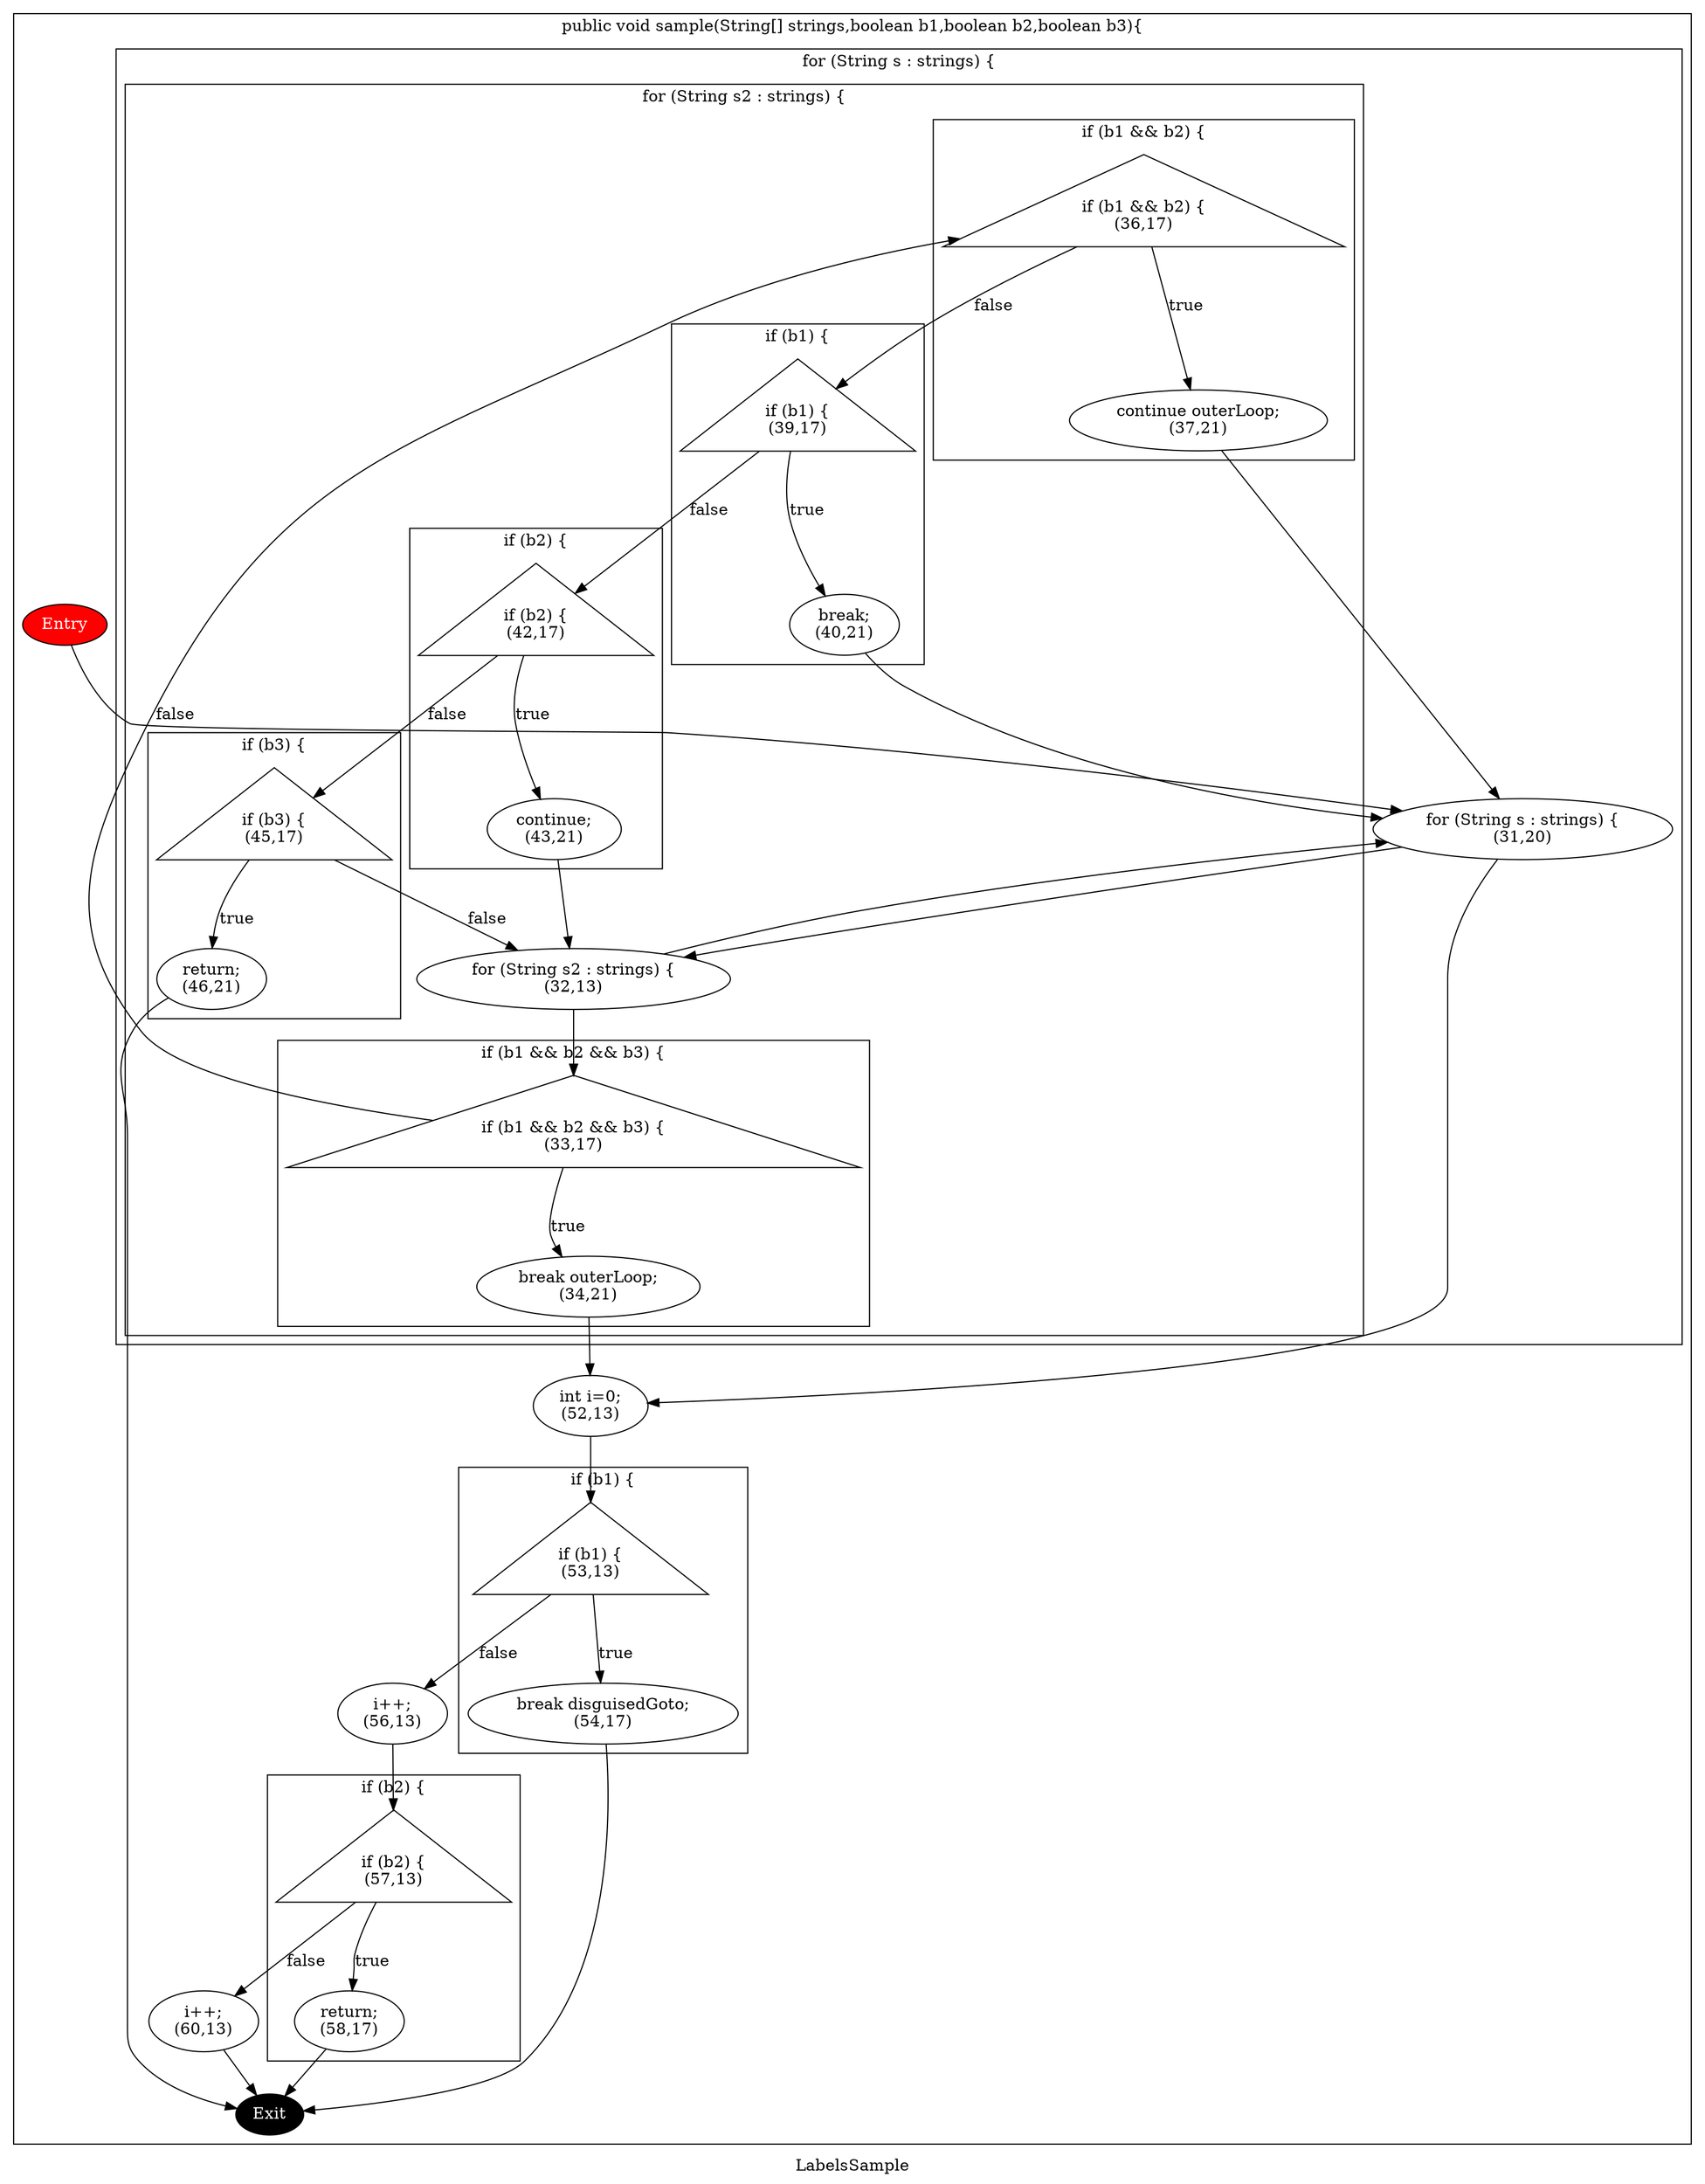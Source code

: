digraph LabelsSample {
label="LabelsSample";

Entry -> _31_20
_31_20 -> _32_13
_31_20 -> _52_13
_32_13 -> _31_20
_32_13 -> _33_17
_33_17 -> _34_21 [label="true"];
_33_17 -> _36_17 [label="false"];
_34_21 -> _52_13
_36_17 -> _37_21 [label="true"];
_36_17 -> _39_17 [label="false"];
_37_21 -> _31_20
_39_17 -> _40_21 [label="true"];
_39_17 -> _42_17 [label="false"];
_40_21 -> _31_20
_42_17 -> _43_21 [label="true"];
_42_17 -> _45_17 [label="false"];
_43_21 -> _32_13
_45_17 -> _32_13 [label="false"];
_45_17 -> _46_21 [label="true"];
_46_21 -> Exit
_52_13 -> _53_13
_53_13 -> _54_17 [label="true"];
_53_13 -> _56_13 [label="false"];
_54_17 -> Exit
_56_13 -> _57_13
_57_13 -> _58_17 [label="true"];
_57_13 -> _60_13 [label="false"];
_58_17 -> Exit
_60_13 -> Exit

subgraph cluster_1155_public_void_sample_String___strings_boolean_b1_boolean_b2_boolean_b3__ {
label="public void sample(String[] strings,boolean b1,boolean b2,boolean b3){";
Entry [style="filled" fillcolor="red"   fontcolor="white"];
_52_13 [label="int i=0;\n(52,13)"];
_56_13 [label="i++;\n(56,13)"];
_60_13 [label="i++;\n(60,13)"];
Exit  [style="filled" fillcolor="black" fontcolor="white"];

subgraph cluster_1249_for__String_s___strings___ {
label="for (String s : strings) {";
_31_20 [label="for (String s : strings) {\n(31,20)"];

subgraph cluster_1288_for__String_s2___strings___ {
label="for (String s2 : strings) {";
_32_13 [label="for (String s2 : strings) {\n(32,13)"];

subgraph cluster_1332_if__b1____b2____b3___ {
label="if (b1 && b2 && b3) {";
_33_17 [label="if (b1 && b2 && b3) {\n(33,17)",shape="triangle"];
_34_21 [label="break outerLoop;\n(34,21)"];
}
subgraph cluster_1425_if__b1____b2___ {
label="if (b1 && b2) {";
_36_17 [label="if (b1 && b2) {\n(36,17)",shape="triangle"];
_37_21 [label="continue outerLoop;\n(37,21)"];
}
subgraph cluster_1515_if__b1___ {
label="if (b1) {";
_39_17 [label="if (b1) {\n(39,17)",shape="triangle"];
_40_21 [label="break;\n(40,21)"];
}
subgraph cluster_1586_if__b2___ {
label="if (b2) {";
_42_17 [label="if (b2) {\n(42,17)",shape="triangle"];
_43_21 [label="continue;\n(43,21)"];
}
subgraph cluster_1660_if__b3___ {
label="if (b3) {";
_45_17 [label="if (b3) {\n(45,17)",shape="triangle"];
_46_21 [label="return;\n(46,21)"];
}
}
}
subgraph cluster_1801_if__b1___ {
label="if (b1) {";
_53_13 [label="if (b1) {\n(53,13)",shape="triangle"];
_54_17 [label="break disguisedGoto;\n(54,17)"];
}
subgraph cluster_1891_if__b2___ {
label="if (b2) {";
_57_13 [label="if (b2) {\n(57,13)",shape="triangle"];
_58_17 [label="return;\n(58,17)"];
}
}
}

